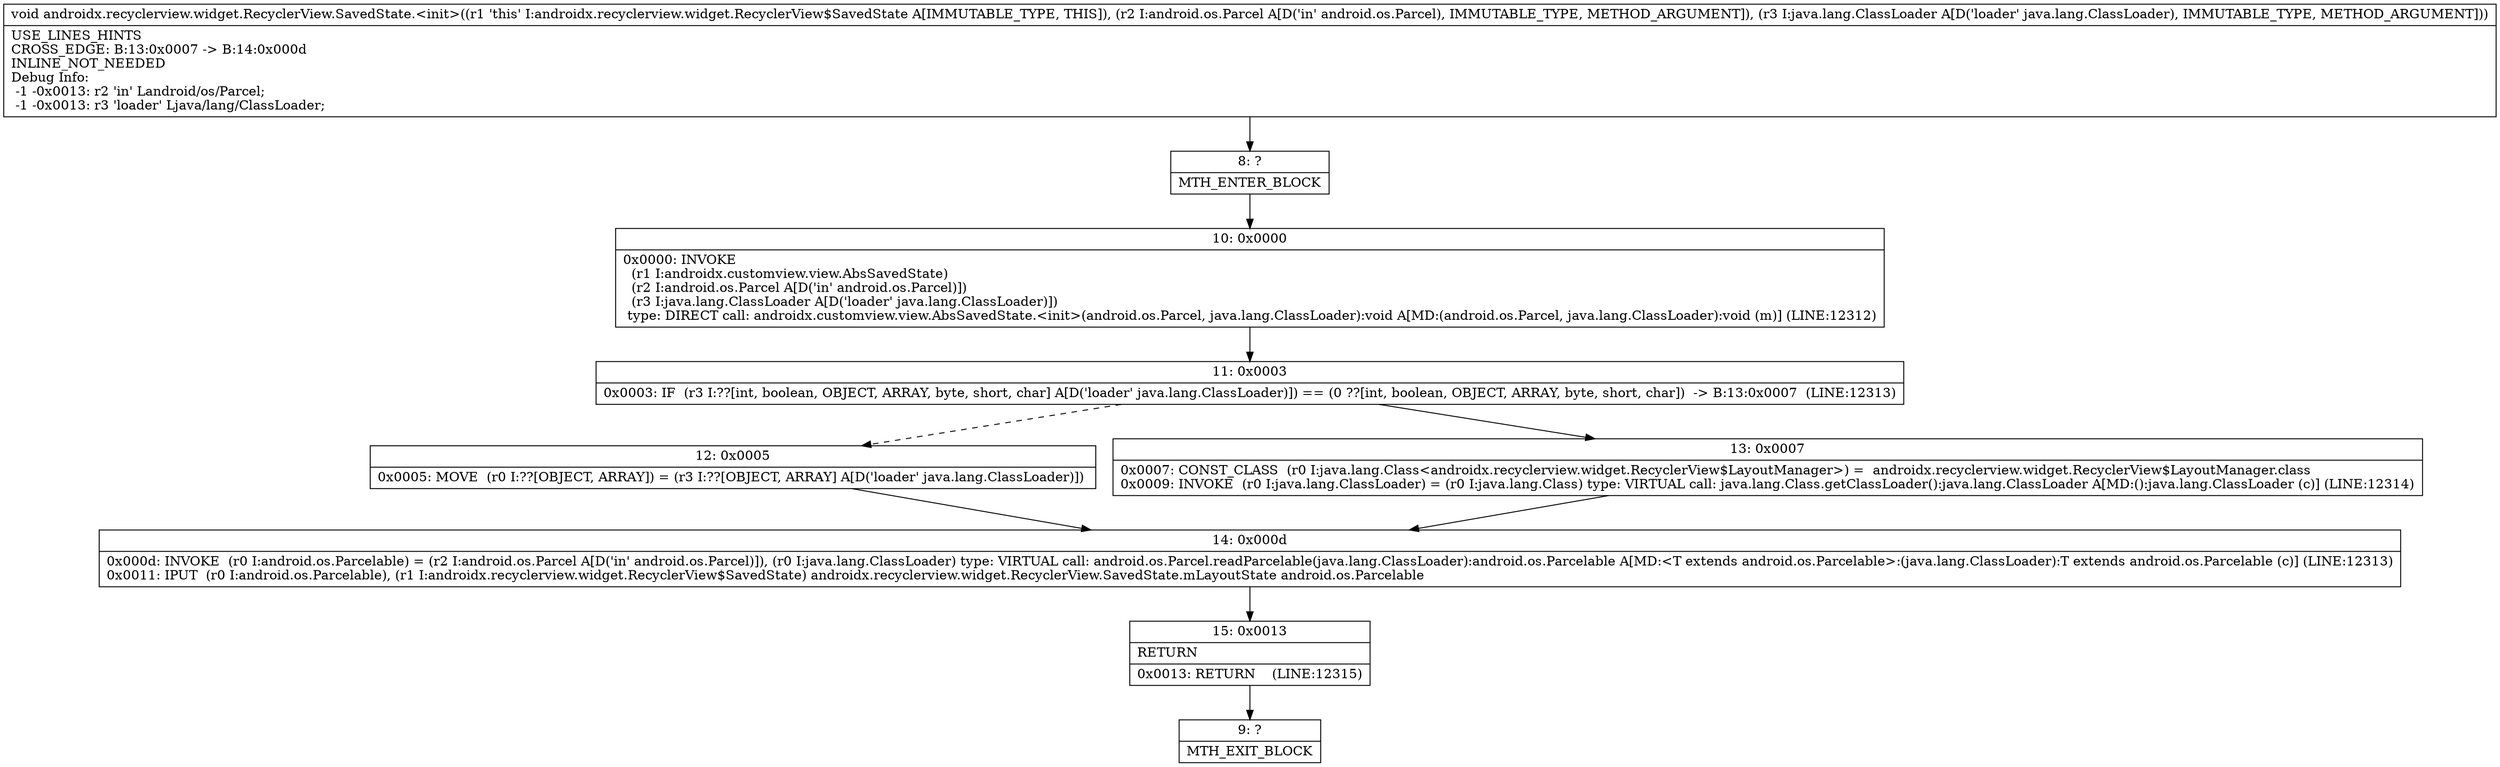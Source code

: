 digraph "CFG forandroidx.recyclerview.widget.RecyclerView.SavedState.\<init\>(Landroid\/os\/Parcel;Ljava\/lang\/ClassLoader;)V" {
Node_8 [shape=record,label="{8\:\ ?|MTH_ENTER_BLOCK\l}"];
Node_10 [shape=record,label="{10\:\ 0x0000|0x0000: INVOKE  \l  (r1 I:androidx.customview.view.AbsSavedState)\l  (r2 I:android.os.Parcel A[D('in' android.os.Parcel)])\l  (r3 I:java.lang.ClassLoader A[D('loader' java.lang.ClassLoader)])\l type: DIRECT call: androidx.customview.view.AbsSavedState.\<init\>(android.os.Parcel, java.lang.ClassLoader):void A[MD:(android.os.Parcel, java.lang.ClassLoader):void (m)] (LINE:12312)\l}"];
Node_11 [shape=record,label="{11\:\ 0x0003|0x0003: IF  (r3 I:??[int, boolean, OBJECT, ARRAY, byte, short, char] A[D('loader' java.lang.ClassLoader)]) == (0 ??[int, boolean, OBJECT, ARRAY, byte, short, char])  \-\> B:13:0x0007  (LINE:12313)\l}"];
Node_12 [shape=record,label="{12\:\ 0x0005|0x0005: MOVE  (r0 I:??[OBJECT, ARRAY]) = (r3 I:??[OBJECT, ARRAY] A[D('loader' java.lang.ClassLoader)]) \l}"];
Node_14 [shape=record,label="{14\:\ 0x000d|0x000d: INVOKE  (r0 I:android.os.Parcelable) = (r2 I:android.os.Parcel A[D('in' android.os.Parcel)]), (r0 I:java.lang.ClassLoader) type: VIRTUAL call: android.os.Parcel.readParcelable(java.lang.ClassLoader):android.os.Parcelable A[MD:\<T extends android.os.Parcelable\>:(java.lang.ClassLoader):T extends android.os.Parcelable (c)] (LINE:12313)\l0x0011: IPUT  (r0 I:android.os.Parcelable), (r1 I:androidx.recyclerview.widget.RecyclerView$SavedState) androidx.recyclerview.widget.RecyclerView.SavedState.mLayoutState android.os.Parcelable \l}"];
Node_15 [shape=record,label="{15\:\ 0x0013|RETURN\l|0x0013: RETURN    (LINE:12315)\l}"];
Node_9 [shape=record,label="{9\:\ ?|MTH_EXIT_BLOCK\l}"];
Node_13 [shape=record,label="{13\:\ 0x0007|0x0007: CONST_CLASS  (r0 I:java.lang.Class\<androidx.recyclerview.widget.RecyclerView$LayoutManager\>) =  androidx.recyclerview.widget.RecyclerView$LayoutManager.class \l0x0009: INVOKE  (r0 I:java.lang.ClassLoader) = (r0 I:java.lang.Class) type: VIRTUAL call: java.lang.Class.getClassLoader():java.lang.ClassLoader A[MD:():java.lang.ClassLoader (c)] (LINE:12314)\l}"];
MethodNode[shape=record,label="{void androidx.recyclerview.widget.RecyclerView.SavedState.\<init\>((r1 'this' I:androidx.recyclerview.widget.RecyclerView$SavedState A[IMMUTABLE_TYPE, THIS]), (r2 I:android.os.Parcel A[D('in' android.os.Parcel), IMMUTABLE_TYPE, METHOD_ARGUMENT]), (r3 I:java.lang.ClassLoader A[D('loader' java.lang.ClassLoader), IMMUTABLE_TYPE, METHOD_ARGUMENT]))  | USE_LINES_HINTS\lCROSS_EDGE: B:13:0x0007 \-\> B:14:0x000d\lINLINE_NOT_NEEDED\lDebug Info:\l  \-1 \-0x0013: r2 'in' Landroid\/os\/Parcel;\l  \-1 \-0x0013: r3 'loader' Ljava\/lang\/ClassLoader;\l}"];
MethodNode -> Node_8;Node_8 -> Node_10;
Node_10 -> Node_11;
Node_11 -> Node_12[style=dashed];
Node_11 -> Node_13;
Node_12 -> Node_14;
Node_14 -> Node_15;
Node_15 -> Node_9;
Node_13 -> Node_14;
}

